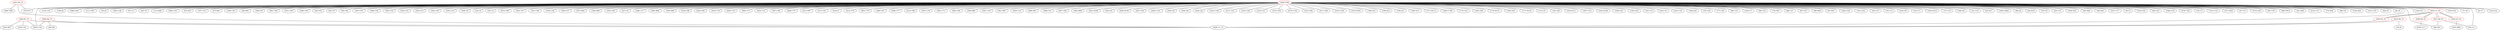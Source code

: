 graph {
	429 [label="(429) R1_T1" color=red]
	363 [label="(363) U16"]
	233 [label="(233) R57"]
	234 [label="(234) C41"]
	428 [label="(428) U1_T1"]
	430 [label="(430) R2_T1" color=red]
	363 [label="(363) U16"]
	28 [label="(28) R9"]
	428 [label="(428) U1_T1"]
	431 [label="(431) R3_T1" color=red]
	369 [label="(369) TH9"]
	375 [label="(375) P1"]
	428 [label="(428) U1_T1"]
	432 [label="(432) R4_T1" color=red]
	70 [label="(70) J3"]
	428 [label="(428) U1_T1"]
	433 [label="(433) U1_P1" color=red]
	434 [label="(434) D1_P1"]
	436 [label="(436) R2_P1"]
	437 [label="(437) R3_P1"]
	435 [label="(435) R1_P1"]
	434 [label="(434) D1_P1" color=red]
	235 [label="(235) R60"]
	433 [label="(433) U1_P1"]
	435 [label="(435) R1_P1" color=red]
	428 [label="(428) U1_T1"]
	433 [label="(433) U1_P1"]
	436 [label="(436) R2_P1" color=red]
	230 [label="(230) U11"]
	433 [label="(433) U1_P1"]
	437 [label="(437) R3_P1" color=red]
	48 [label="(48) R31"]
	52 [label="(52) U1"]
	433 [label="(433) U1_P1"]
	438 [label="(438) GND" color=red]
	120 [label="(120) IC1"]
	374 [label="(374) P14"]
	7 [label="(7) C8"]
	6 [label="(6) C7"]
	132 [label="(132) IC2"]
	363 [label="(363) U16"]
	52 [label="(52) U1"]
	110 [label="(110) C33"]
	109 [label="(109) J6"]
	366 [label="(366) SW1"]
	111 [label="(111) FB1"]
	53 [label="(53) J5"]
	365 [label="(365) U26"]
	41 [label="(41) C1"]
	40 [label="(40) C5"]
	113 [label="(113) R48"]
	364 [label="(364) U25"]
	55 [label="(55) R25"]
	107 [label="(107) C31"]
	48 [label="(48) R31"]
	47 [label="(47) R81"]
	108 [label="(108) C32"]
	46 [label="(46) R91"]
	362 [label="(362) P4"]
	361 [label="(361) C85"]
	341 [label="(341) C49"]
	348 [label="(348) C56"]
	43 [label="(43) C63"]
	44 [label="(44) C9"]
	375 [label="(375) P1"]
	56 [label="(56) C64"]
	347 [label="(347) C55"]
	346 [label="(346) C54"]
	345 [label="(345) C53"]
	344 [label="(344) C52"]
	343 [label="(343) C51"]
	342 [label="(342) C50"]
	105 [label="(105) U10"]
	106 [label="(106) U9"]
	34 [label="(34) C4"]
	35 [label="(35) U2"]
	353 [label="(353) C69"]
	352 [label="(352) C47"]
	351 [label="(351) C48"]
	350 [label="(350) C58"]
	349 [label="(349) C57"]
	357 [label="(357) R93"]
	356 [label="(356) R94"]
	355 [label="(355) C82"]
	427 [label="(427) X1"]
	396 [label="(396) U17"]
	395 [label="(395) R88"]
	394 [label="(394) R89"]
	419 [label="(419) C98"]
	420 [label="(420) C99"]
	418 [label="(418) C79"]
	405 [label="(405) C74"]
	404 [label="(404) C73"]
	403 [label="(403) C72"]
	397 [label="(397) C80"]
	406 [label="(406) C75"]
	413 [label="(413) FB7"]
	417 [label="(417) C81"]
	416 [label="(416) J7"]
	415 [label="(415) C78"]
	401 [label="(401) C70"]
	400 [label="(400) C67"]
	399 [label="(399) C77"]
	414 [label="(414) C68"]
	407 [label="(407) C76"]
	402 [label="(402) C71"]
	382 [label="(382) C90"]
	390 [label="(390) R85"]
	381 [label="(381) U19"]
	391 [label="(391) R87"]
	393 [label="(393) U14"]
	408 [label="(408) R97"]
	388 [label="(388) C61"]
	387 [label="(387) C62"]
	392 [label="(392) R86"]
	201 [label="(201) R108"]
	203 [label="(203) Q3"]
	208 [label="(208) R158"]
	207 [label="(207) C83"]
	206 [label="(206) C101"]
	205 [label="(205) Q5"]
	204 [label="(204) Q4"]
	202 [label="(202) Q2"]
	218 [label="(218) C104"]
	217 [label="(217) U23"]
	216 [label="(216) U28"]
	215 [label="(215) U27"]
	214 [label="(214) U29"]
	213 [label="(213) C103"]
	212 [label="(212) C94"]
	211 [label="(211) C89"]
	210 [label="(210) C102"]
	219 [label="(219) R165"]
	196 [label="(196) J10"]
	199 [label="(199) J14"]
	194 [label="(194) J13"]
	169 [label="(169) Q11"]
	171 [label="(171) R115"]
	200 [label="(200) C100"]
	175 [label="(175) Q12"]
	185 [label="(185) D36"]
	174 [label="(174) R112"]
	184 [label="(184) D33"]
	177 [label="(177) R116"]
	172 [label="(172) Q7"]
	161 [label="(161) Q6"]
	163 [label="(163) R111"]
	367 [label="(367) U22"]
	164 [label="(164) R106"]
	180 [label="(180) D21"]
	182 [label="(182) D22"]
	321 [label="(321) U4"]
	322 [label="(322) U3"]
	323 [label="(323) C16"]
	338 [label="(338) J18"]
	78 [label="(78) C28"]
	77 [label="(77) C29"]
	90 [label="(90) C21"]
	104 [label="(104) U7"]
	69 [label="(69) C23"]
	76 [label="(76) R47"]
	68 [label="(68) C27"]
	67 [label="(67) C25"]
	88 [label="(88) R36"]
	87 [label="(87) R37"]
	320 [label="(320) U24"]
	331 [label="(331) ZA1"]
	20 [label="(20) C13"]
	19 [label="(19) C12"]
	332 [label="(332) D4"]
	18 [label="(18) C11"]
	334 [label="(334) ZA14"]
	17 [label="(17) C10"]
	326 [label="(326) D3"]
	21 [label="(21) C14"]
	22 [label="(22) R17"]
	336 [label="(336) FB20"]
	80 [label="(80) J4"]
	24 [label="(24) R19"]
	79 [label="(79) U8"]
	25 [label="(25) C15"]
	339 [label="(339) D25"]
	93 [label="(93) R40"]
	94 [label="(94) R41"]
	327 [label="(327) C17"]
	9 [label="(9) C2"]
	318 [label="(318) C45"]
	58 [label="(58) C22"]
	328 [label="(328) C18"]
	319 [label="(319) U20"]
	10 [label="(10) C3"]
	312 [label="(312) U12"]
	317 [label="(317) R24"]
	57 [label="(57) U5"]
	315 [label="(315) C20"]
	83 [label="(83) C30"]
	98 [label="(98) FB14"]
	61 [label="(61) R38"]
	314 [label="(314) U13"]
	72 [label="(72) R39"]
	96 [label="(96) U6"]
	316 [label="(316) R23"]
	313 [label="(313) C19"]
	64 [label="(64) D7"]
	8 [label="(8) C6"]
	428 [label="(428) U1_T1"]
	433 [label="(433) U1_P1"]
	429 -- 363
	429 -- 233
	429 -- 234
	429 -- 428
	430 -- 363
	430 -- 28
	430 -- 428
	431 -- 369
	431 -- 375
	431 -- 428
	432 -- 70
	432 -- 428
	433 -- 434
	433 -- 436
	433 -- 437
	433 -- 435
	434 -- 235
	434 -- 433
	435 -- 428
	435 -- 433
	436 -- 230
	436 -- 433
	437 -- 48
	437 -- 52
	437 -- 433
	438 -- 120
	438 -- 374
	438 -- 7
	438 -- 6
	438 -- 132
	438 -- 363
	438 -- 52
	438 -- 110
	438 -- 109
	438 -- 366
	438 -- 111
	438 -- 53
	438 -- 365
	438 -- 41
	438 -- 40
	438 -- 113
	438 -- 364
	438 -- 55
	438 -- 107
	438 -- 48
	438 -- 47
	438 -- 108
	438 -- 46
	438 -- 362
	438 -- 361
	438 -- 341
	438 -- 348
	438 -- 43
	438 -- 44
	438 -- 375
	438 -- 56
	438 -- 347
	438 -- 346
	438 -- 345
	438 -- 344
	438 -- 343
	438 -- 342
	438 -- 105
	438 -- 106
	438 -- 34
	438 -- 35
	438 -- 353
	438 -- 352
	438 -- 351
	438 -- 350
	438 -- 349
	438 -- 357
	438 -- 356
	438 -- 355
	438 -- 427
	438 -- 396
	438 -- 395
	438 -- 394
	438 -- 419
	438 -- 420
	438 -- 418
	438 -- 405
	438 -- 404
	438 -- 403
	438 -- 397
	438 -- 406
	438 -- 413
	438 -- 417
	438 -- 416
	438 -- 415
	438 -- 401
	438 -- 400
	438 -- 399
	438 -- 414
	438 -- 407
	438 -- 402
	438 -- 382
	438 -- 390
	438 -- 381
	438 -- 391
	438 -- 393
	438 -- 408
	438 -- 388
	438 -- 387
	438 -- 392
	438 -- 201
	438 -- 203
	438 -- 208
	438 -- 207
	438 -- 206
	438 -- 205
	438 -- 204
	438 -- 202
	438 -- 218
	438 -- 217
	438 -- 216
	438 -- 215
	438 -- 214
	438 -- 213
	438 -- 212
	438 -- 211
	438 -- 210
	438 -- 219
	438 -- 196
	438 -- 199
	438 -- 194
	438 -- 169
	438 -- 171
	438 -- 200
	438 -- 175
	438 -- 185
	438 -- 174
	438 -- 184
	438 -- 177
	438 -- 172
	438 -- 161
	438 -- 163
	438 -- 367
	438 -- 164
	438 -- 180
	438 -- 182
	438 -- 321
	438 -- 322
	438 -- 323
	438 -- 338
	438 -- 78
	438 -- 77
	438 -- 90
	438 -- 104
	438 -- 69
	438 -- 76
	438 -- 68
	438 -- 67
	438 -- 88
	438 -- 87
	438 -- 320
	438 -- 331
	438 -- 20
	438 -- 19
	438 -- 332
	438 -- 18
	438 -- 334
	438 -- 17
	438 -- 326
	438 -- 21
	438 -- 22
	438 -- 336
	438 -- 80
	438 -- 24
	438 -- 79
	438 -- 25
	438 -- 339
	438 -- 93
	438 -- 94
	438 -- 327
	438 -- 9
	438 -- 318
	438 -- 58
	438 -- 328
	438 -- 319
	438 -- 10
	438 -- 312
	438 -- 317
	438 -- 57
	438 -- 315
	438 -- 83
	438 -- 98
	438 -- 61
	438 -- 314
	438 -- 72
	438 -- 96
	438 -- 316
	438 -- 313
	438 -- 64
	438 -- 8
	438 -- 428
	438 -- 433
}